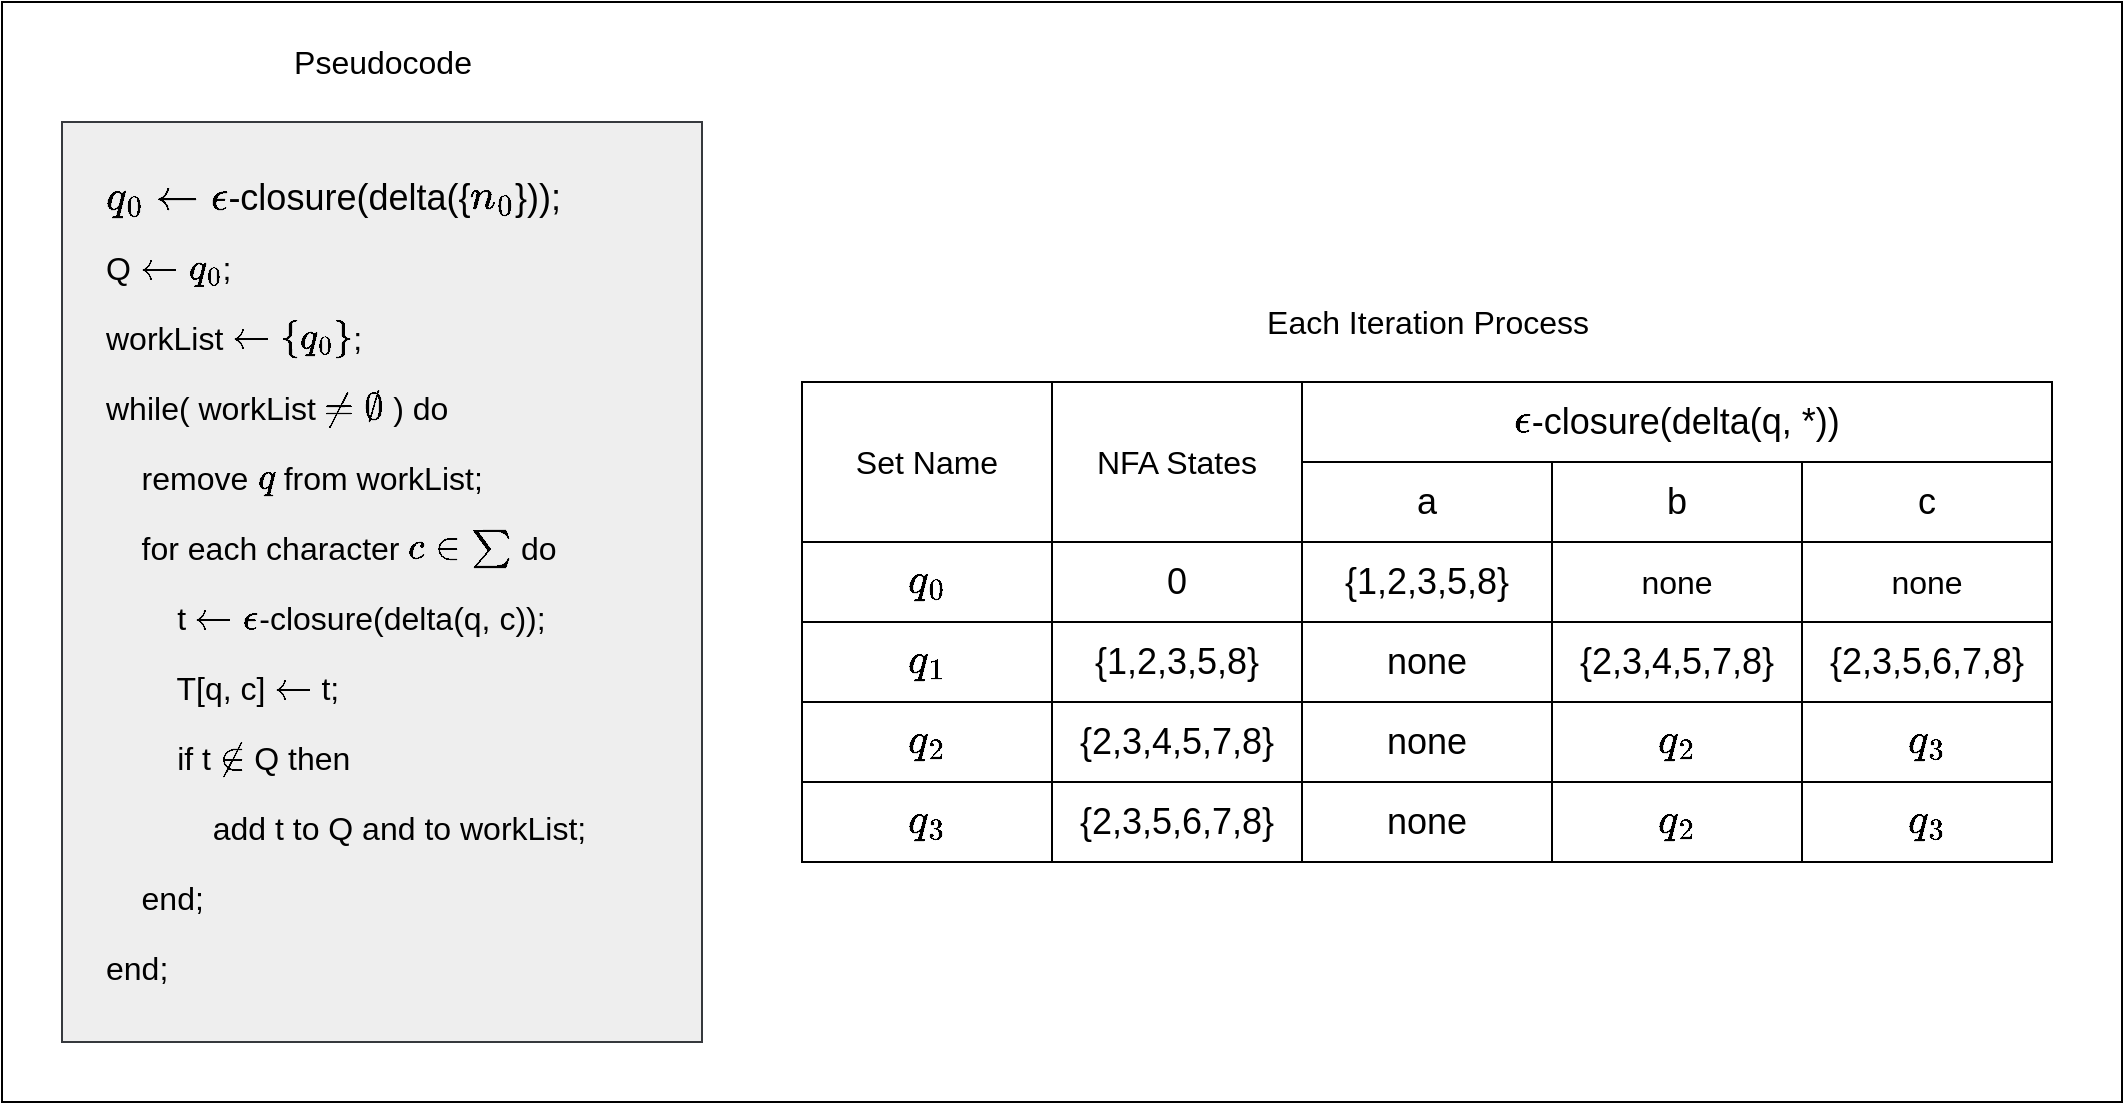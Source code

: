 <mxfile version="13.7.9" type="device" pages="2"><diagram id="bB_Vkok3qS1afVQhDQl5" name="子集构造法-1"><mxGraphModel dx="2253" dy="905" grid="1" gridSize="10" guides="1" tooltips="1" connect="1" arrows="1" fold="1" page="1" pageScale="1" pageWidth="827" pageHeight="1169" math="1" shadow="0"><root><mxCell id="0"/><mxCell id="1" parent="0"/><mxCell id="G4eUUItjDkP1WKVgEsKo-96" value="" style="rounded=0;whiteSpace=wrap;html=1;strokeColor=#000000;" parent="1" vertex="1"><mxGeometry x="-10" y="120" width="1060" height="550" as="geometry"/></mxCell><mxCell id="G4eUUItjDkP1WKVgEsKo-92" value="&lt;font style=&quot;font-size: 16px&quot;&gt;Pseudocode&lt;/font&gt;" style="text;html=1;strokeColor=none;fillColor=none;align=center;verticalAlign=middle;whiteSpace=wrap;rounded=0;" parent="1" vertex="1"><mxGeometry x="117.5" y="140" width="125" height="20" as="geometry"/></mxCell><mxCell id="G4eUUItjDkP1WKVgEsKo-9" value="" style="rounded=0;whiteSpace=wrap;html=1;strokeColor=#36393d;fillColor=#eeeeee;" parent="1" vertex="1"><mxGeometry x="20" y="180" width="320" height="460" as="geometry"/></mxCell><mxCell id="G4eUUItjDkP1WKVgEsKo-10" value="" style="group" parent="1" vertex="1" connectable="0"><mxGeometry x="40" y="200" width="340" height="420" as="geometry"/></mxCell><mxCell id="R0PcnRKCldJvaUuU9bt2-1" value="&lt;font style=&quot;font-size: 18px&quot;&gt;\( q_0 \leftarrow&amp;nbsp; \epsilon \)-closure(delta({\(n_0\)}));&lt;/font&gt;" style="text;html=1;fillColor=none;align=left;verticalAlign=middle;whiteSpace=wrap;rounded=0;" parent="G4eUUItjDkP1WKVgEsKo-10" vertex="1"><mxGeometry width="340" height="35" as="geometry"/></mxCell><mxCell id="R0PcnRKCldJvaUuU9bt2-2" value="&lt;font style=&quot;font-size: 16px&quot;&gt;Q \( \leftarrow q_0 \);&lt;/font&gt;" style="text;html=1;fillColor=none;align=left;verticalAlign=middle;whiteSpace=wrap;rounded=0;" parent="G4eUUItjDkP1WKVgEsKo-10" vertex="1"><mxGeometry y="35" width="340" height="35" as="geometry"/></mxCell><mxCell id="R0PcnRKCldJvaUuU9bt2-3" value="&lt;font style=&quot;font-size: 16px&quot;&gt;workList \( \leftarrow \{ q_0 \} \);&lt;/font&gt;" style="text;html=1;fillColor=none;align=left;verticalAlign=middle;whiteSpace=wrap;rounded=0;" parent="G4eUUItjDkP1WKVgEsKo-10" vertex="1"><mxGeometry y="70" width="340" height="35" as="geometry"/></mxCell><mxCell id="R0PcnRKCldJvaUuU9bt2-4" value="&lt;font style=&quot;font-size: 16px&quot;&gt;while( workList \(&amp;nbsp; \neq&amp;nbsp; \emptyset&amp;nbsp;\)&amp;nbsp;&lt;/font&gt;&lt;span style=&quot;font-size: 16px&quot;&gt;) do&lt;/span&gt;" style="text;html=1;fillColor=none;align=left;verticalAlign=middle;whiteSpace=wrap;rounded=0;" parent="G4eUUItjDkP1WKVgEsKo-10" vertex="1"><mxGeometry y="105" width="340" height="35" as="geometry"/></mxCell><mxCell id="G4eUUItjDkP1WKVgEsKo-1" value="&lt;span style=&quot;font-size: 16px&quot;&gt;&amp;nbsp; &amp;nbsp; remove \(q\) from workList;&lt;/span&gt;" style="text;html=1;fillColor=none;align=left;verticalAlign=middle;whiteSpace=wrap;rounded=0;" parent="G4eUUItjDkP1WKVgEsKo-10" vertex="1"><mxGeometry y="140" width="340" height="35" as="geometry"/></mxCell><mxCell id="G4eUUItjDkP1WKVgEsKo-2" value="&lt;span style=&quot;font-size: 16px&quot;&gt;&amp;nbsp; &amp;nbsp; for each character \( c \in \sum \) do&lt;/span&gt;" style="text;html=1;fillColor=none;align=left;verticalAlign=middle;whiteSpace=wrap;rounded=0;" parent="G4eUUItjDkP1WKVgEsKo-10" vertex="1"><mxGeometry y="175" width="340" height="35" as="geometry"/></mxCell><mxCell id="G4eUUItjDkP1WKVgEsKo-3" value="&lt;span style=&quot;font-size: 16px&quot;&gt;&amp;nbsp; &amp;nbsp; &amp;nbsp; &amp;nbsp; t \( \leftarrow \epsilon \)-closure(delta(q, c));&lt;/span&gt;" style="text;html=1;fillColor=none;align=left;verticalAlign=middle;whiteSpace=wrap;rounded=0;" parent="G4eUUItjDkP1WKVgEsKo-10" vertex="1"><mxGeometry y="210" width="340" height="35" as="geometry"/></mxCell><mxCell id="G4eUUItjDkP1WKVgEsKo-4" value="&lt;span style=&quot;font-size: 16px&quot;&gt;&amp;nbsp; &amp;nbsp; &amp;nbsp; &amp;nbsp; T[q, c] \( \leftarrow \) t;&lt;/span&gt;" style="text;html=1;fillColor=none;align=left;verticalAlign=middle;whiteSpace=wrap;rounded=0;" parent="G4eUUItjDkP1WKVgEsKo-10" vertex="1"><mxGeometry y="245" width="340" height="35" as="geometry"/></mxCell><mxCell id="G4eUUItjDkP1WKVgEsKo-5" value="&lt;span style=&quot;font-size: 16px&quot;&gt;&amp;nbsp; &amp;nbsp; &amp;nbsp; &amp;nbsp; if t \( \notin \) Q then&lt;/span&gt;" style="text;html=1;fillColor=none;align=left;verticalAlign=middle;whiteSpace=wrap;rounded=0;" parent="G4eUUItjDkP1WKVgEsKo-10" vertex="1"><mxGeometry y="280" width="340" height="35" as="geometry"/></mxCell><mxCell id="G4eUUItjDkP1WKVgEsKo-6" value="&lt;span style=&quot;font-size: 16px&quot;&gt;&amp;nbsp; &amp;nbsp; &amp;nbsp; &amp;nbsp; &amp;nbsp; &amp;nbsp; add t to Q and to workList;&lt;/span&gt;" style="text;html=1;fillColor=none;align=left;verticalAlign=middle;whiteSpace=wrap;rounded=0;" parent="G4eUUItjDkP1WKVgEsKo-10" vertex="1"><mxGeometry y="315" width="340" height="35" as="geometry"/></mxCell><mxCell id="G4eUUItjDkP1WKVgEsKo-7" value="&lt;span style=&quot;font-size: 16px&quot;&gt;&amp;nbsp; &amp;nbsp; end;&lt;/span&gt;" style="text;html=1;fillColor=none;align=left;verticalAlign=middle;whiteSpace=wrap;rounded=0;" parent="G4eUUItjDkP1WKVgEsKo-10" vertex="1"><mxGeometry y="350" width="340" height="35" as="geometry"/></mxCell><mxCell id="G4eUUItjDkP1WKVgEsKo-8" value="&lt;span style=&quot;font-size: 16px&quot;&gt;end;&lt;/span&gt;" style="text;html=1;fillColor=none;align=left;verticalAlign=middle;whiteSpace=wrap;rounded=0;" parent="G4eUUItjDkP1WKVgEsKo-10" vertex="1"><mxGeometry y="385" width="340" height="35" as="geometry"/></mxCell><mxCell id="G4eUUItjDkP1WKVgEsKo-11" value="" style="shape=table;html=1;whiteSpace=wrap;startSize=0;container=1;collapsible=0;childLayout=tableLayout;" parent="1" vertex="1"><mxGeometry x="390" y="390" width="625" height="160" as="geometry"/></mxCell><mxCell id="G4eUUItjDkP1WKVgEsKo-17" value="" style="shape=partialRectangle;html=1;whiteSpace=wrap;collapsible=0;dropTarget=0;pointerEvents=0;fillColor=none;top=0;left=0;bottom=0;right=0;points=[[0,0.5],[1,0.5]];portConstraint=eastwest;" parent="G4eUUItjDkP1WKVgEsKo-11" vertex="1"><mxGeometry width="625" height="40" as="geometry"/></mxCell><mxCell id="G4eUUItjDkP1WKVgEsKo-18" value="&lt;font style=&quot;font-size: 18px&quot;&gt;\( q_0 \)&lt;/font&gt;" style="shape=partialRectangle;html=1;whiteSpace=wrap;connectable=0;overflow=hidden;fillColor=none;top=0;left=0;bottom=0;right=0;" parent="G4eUUItjDkP1WKVgEsKo-17" vertex="1"><mxGeometry width="125" height="40" as="geometry"/></mxCell><mxCell id="G4eUUItjDkP1WKVgEsKo-19" value="&lt;font style=&quot;font-size: 18px&quot;&gt;0&lt;/font&gt;" style="shape=partialRectangle;html=1;whiteSpace=wrap;connectable=0;overflow=hidden;fillColor=none;top=0;left=0;bottom=0;right=0;" parent="G4eUUItjDkP1WKVgEsKo-17" vertex="1"><mxGeometry x="125" width="125" height="40" as="geometry"/></mxCell><mxCell id="G4eUUItjDkP1WKVgEsKo-20" value="&lt;span style=&quot;font-size: 18px&quot;&gt;{1,2,3,5,8}&lt;/span&gt;" style="shape=partialRectangle;html=1;whiteSpace=wrap;connectable=0;overflow=hidden;fillColor=none;top=0;left=0;bottom=0;right=0;" parent="G4eUUItjDkP1WKVgEsKo-17" vertex="1"><mxGeometry x="250" width="125" height="40" as="geometry"/></mxCell><mxCell id="G4eUUItjDkP1WKVgEsKo-21" value="&lt;span style=&quot;font-size: 16px&quot;&gt;none&lt;/span&gt;" style="shape=partialRectangle;html=1;whiteSpace=wrap;connectable=0;overflow=hidden;fillColor=none;top=0;left=0;bottom=0;right=0;" parent="G4eUUItjDkP1WKVgEsKo-17" vertex="1"><mxGeometry x="375" width="125" height="40" as="geometry"/></mxCell><mxCell id="G4eUUItjDkP1WKVgEsKo-70" value="&lt;span style=&quot;font-size: 16px&quot;&gt;none&lt;/span&gt;" style="shape=partialRectangle;html=1;whiteSpace=wrap;connectable=0;overflow=hidden;fillColor=none;top=0;left=0;bottom=0;right=0;" parent="G4eUUItjDkP1WKVgEsKo-17" vertex="1"><mxGeometry x="500" width="125" height="40" as="geometry"/></mxCell><mxCell id="G4eUUItjDkP1WKVgEsKo-22" value="" style="shape=partialRectangle;html=1;whiteSpace=wrap;collapsible=0;dropTarget=0;pointerEvents=0;fillColor=none;top=0;left=0;bottom=0;right=0;points=[[0,0.5],[1,0.5]];portConstraint=eastwest;" parent="G4eUUItjDkP1WKVgEsKo-11" vertex="1"><mxGeometry y="40" width="625" height="40" as="geometry"/></mxCell><mxCell id="G4eUUItjDkP1WKVgEsKo-23" value="&lt;font style=&quot;font-size: 18px&quot;&gt;\( q_1 \)&lt;/font&gt;" style="shape=partialRectangle;html=1;whiteSpace=wrap;connectable=0;overflow=hidden;fillColor=none;top=0;left=0;bottom=0;right=0;" parent="G4eUUItjDkP1WKVgEsKo-22" vertex="1"><mxGeometry width="125" height="40" as="geometry"/></mxCell><mxCell id="G4eUUItjDkP1WKVgEsKo-24" value="&lt;font style=&quot;font-size: 18px&quot;&gt;{1,2,3,5,8}&lt;/font&gt;" style="shape=partialRectangle;html=1;whiteSpace=wrap;connectable=0;overflow=hidden;fillColor=none;top=0;left=0;bottom=0;right=0;" parent="G4eUUItjDkP1WKVgEsKo-22" vertex="1"><mxGeometry x="125" width="125" height="40" as="geometry"/></mxCell><mxCell id="G4eUUItjDkP1WKVgEsKo-25" value="&lt;font style=&quot;font-size: 18px&quot;&gt;none&lt;/font&gt;" style="shape=partialRectangle;html=1;whiteSpace=wrap;connectable=0;overflow=hidden;fillColor=none;top=0;left=0;bottom=0;right=0;" parent="G4eUUItjDkP1WKVgEsKo-22" vertex="1"><mxGeometry x="250" width="125" height="40" as="geometry"/></mxCell><mxCell id="G4eUUItjDkP1WKVgEsKo-26" value="&lt;font style=&quot;font-size: 18px&quot;&gt;{2,3,4,5,7,8}&lt;/font&gt;" style="shape=partialRectangle;html=1;whiteSpace=wrap;connectable=0;overflow=hidden;fillColor=none;top=0;left=0;bottom=0;right=0;" parent="G4eUUItjDkP1WKVgEsKo-22" vertex="1"><mxGeometry x="375" width="125" height="40" as="geometry"/></mxCell><mxCell id="G4eUUItjDkP1WKVgEsKo-71" value="&lt;font style=&quot;font-size: 18px&quot;&gt;{2,3,5,6,7,8}&lt;/font&gt;" style="shape=partialRectangle;html=1;whiteSpace=wrap;connectable=0;overflow=hidden;fillColor=none;top=0;left=0;bottom=0;right=0;" parent="G4eUUItjDkP1WKVgEsKo-22" vertex="1"><mxGeometry x="500" width="125" height="40" as="geometry"/></mxCell><mxCell id="G4eUUItjDkP1WKVgEsKo-74" value="" style="shape=partialRectangle;html=1;whiteSpace=wrap;collapsible=0;dropTarget=0;pointerEvents=0;fillColor=none;top=0;left=0;bottom=0;right=0;points=[[0,0.5],[1,0.5]];portConstraint=eastwest;" parent="G4eUUItjDkP1WKVgEsKo-11" vertex="1"><mxGeometry y="80" width="625" height="40" as="geometry"/></mxCell><mxCell id="G4eUUItjDkP1WKVgEsKo-75" value="&lt;font style=&quot;font-size: 18px&quot;&gt;\( q_2 \)&lt;/font&gt;" style="shape=partialRectangle;html=1;whiteSpace=wrap;connectable=0;overflow=hidden;fillColor=none;top=0;left=0;bottom=0;right=0;" parent="G4eUUItjDkP1WKVgEsKo-74" vertex="1"><mxGeometry width="125" height="40" as="geometry"/></mxCell><mxCell id="G4eUUItjDkP1WKVgEsKo-76" value="&lt;font style=&quot;font-size: 18px&quot;&gt;{2,3,4,5,7,8}&lt;/font&gt;" style="shape=partialRectangle;html=1;whiteSpace=wrap;connectable=0;overflow=hidden;fillColor=none;top=0;left=0;bottom=0;right=0;" parent="G4eUUItjDkP1WKVgEsKo-74" vertex="1"><mxGeometry x="125" width="125" height="40" as="geometry"/></mxCell><mxCell id="G4eUUItjDkP1WKVgEsKo-77" value="&lt;font style=&quot;font-size: 18px&quot;&gt;none&lt;/font&gt;" style="shape=partialRectangle;html=1;whiteSpace=wrap;connectable=0;overflow=hidden;fillColor=none;top=0;left=0;bottom=0;right=0;" parent="G4eUUItjDkP1WKVgEsKo-74" vertex="1"><mxGeometry x="250" width="125" height="40" as="geometry"/></mxCell><mxCell id="G4eUUItjDkP1WKVgEsKo-78" value="&lt;span style=&quot;font-size: 18px&quot;&gt;\( q_2 \)&lt;/span&gt;" style="shape=partialRectangle;html=1;whiteSpace=wrap;connectable=0;overflow=hidden;fillColor=none;top=0;left=0;bottom=0;right=0;" parent="G4eUUItjDkP1WKVgEsKo-74" vertex="1"><mxGeometry x="375" width="125" height="40" as="geometry"/></mxCell><mxCell id="G4eUUItjDkP1WKVgEsKo-79" value="&lt;span style=&quot;font-size: 18px&quot;&gt;\( q_3 \)&lt;/span&gt;" style="shape=partialRectangle;html=1;whiteSpace=wrap;connectable=0;overflow=hidden;fillColor=none;top=0;left=0;bottom=0;right=0;" parent="G4eUUItjDkP1WKVgEsKo-74" vertex="1"><mxGeometry x="500" width="125" height="40" as="geometry"/></mxCell><mxCell id="G4eUUItjDkP1WKVgEsKo-80" value="" style="shape=partialRectangle;html=1;whiteSpace=wrap;collapsible=0;dropTarget=0;pointerEvents=0;fillColor=none;top=0;left=0;bottom=0;right=0;points=[[0,0.5],[1,0.5]];portConstraint=eastwest;" parent="G4eUUItjDkP1WKVgEsKo-11" vertex="1"><mxGeometry y="120" width="625" height="40" as="geometry"/></mxCell><mxCell id="G4eUUItjDkP1WKVgEsKo-81" value="&lt;font style=&quot;font-size: 18px&quot;&gt;\( q_3 \)&lt;/font&gt;" style="shape=partialRectangle;html=1;whiteSpace=wrap;connectable=0;overflow=hidden;fillColor=none;top=0;left=0;bottom=0;right=0;" parent="G4eUUItjDkP1WKVgEsKo-80" vertex="1"><mxGeometry width="125" height="40" as="geometry"/></mxCell><mxCell id="G4eUUItjDkP1WKVgEsKo-82" value="&lt;font style=&quot;font-size: 18px&quot;&gt;{2,3,5,6,7,8}&lt;/font&gt;" style="shape=partialRectangle;html=1;whiteSpace=wrap;connectable=0;overflow=hidden;fillColor=none;top=0;left=0;bottom=0;right=0;" parent="G4eUUItjDkP1WKVgEsKo-80" vertex="1"><mxGeometry x="125" width="125" height="40" as="geometry"/></mxCell><mxCell id="G4eUUItjDkP1WKVgEsKo-83" value="&lt;font style=&quot;font-size: 18px&quot;&gt;none&lt;/font&gt;" style="shape=partialRectangle;html=1;whiteSpace=wrap;connectable=0;overflow=hidden;fillColor=none;top=0;left=0;bottom=0;right=0;" parent="G4eUUItjDkP1WKVgEsKo-80" vertex="1"><mxGeometry x="250" width="125" height="40" as="geometry"/></mxCell><mxCell id="G4eUUItjDkP1WKVgEsKo-84" value="&lt;span style=&quot;font-size: 18px&quot;&gt;\( q_2 \)&lt;/span&gt;" style="shape=partialRectangle;html=1;whiteSpace=wrap;connectable=0;overflow=hidden;fillColor=none;top=0;left=0;bottom=0;right=0;" parent="G4eUUItjDkP1WKVgEsKo-80" vertex="1"><mxGeometry x="375" width="125" height="40" as="geometry"/></mxCell><mxCell id="G4eUUItjDkP1WKVgEsKo-85" value="&lt;span style=&quot;font-size: 18px&quot;&gt;\( q_3 \)&lt;/span&gt;" style="shape=partialRectangle;html=1;whiteSpace=wrap;connectable=0;overflow=hidden;fillColor=none;top=0;left=0;bottom=0;right=0;" parent="G4eUUItjDkP1WKVgEsKo-80" vertex="1"><mxGeometry x="500" width="125" height="40" as="geometry"/></mxCell><mxCell id="G4eUUItjDkP1WKVgEsKo-86" value="&lt;span style=&quot;font-size: 18px&quot;&gt;c&lt;/span&gt;" style="rounded=0;whiteSpace=wrap;html=1;strokeColor=#000000;" parent="1" vertex="1"><mxGeometry x="890" y="350" width="125" height="40" as="geometry"/></mxCell><mxCell id="G4eUUItjDkP1WKVgEsKo-87" value="&lt;span style=&quot;font-size: 18px&quot;&gt;b&lt;/span&gt;" style="rounded=0;whiteSpace=wrap;html=1;strokeColor=#000000;" parent="1" vertex="1"><mxGeometry x="765" y="350" width="125" height="40" as="geometry"/></mxCell><mxCell id="G4eUUItjDkP1WKVgEsKo-88" value="&lt;span style=&quot;font-size: 18px&quot;&gt;a&lt;/span&gt;" style="rounded=0;whiteSpace=wrap;html=1;strokeColor=#000000;" parent="1" vertex="1"><mxGeometry x="640" y="350" width="125" height="40" as="geometry"/></mxCell><mxCell id="G4eUUItjDkP1WKVgEsKo-89" value="&lt;font style=&quot;font-size: 16px&quot;&gt;NFA States&lt;/font&gt;" style="rounded=0;whiteSpace=wrap;html=1;strokeColor=#000000;" parent="1" vertex="1"><mxGeometry x="515" y="310" width="125" height="80" as="geometry"/></mxCell><mxCell id="G4eUUItjDkP1WKVgEsKo-90" value="&lt;font style=&quot;font-size: 16px&quot;&gt;Set Name&lt;/font&gt;" style="rounded=0;whiteSpace=wrap;html=1;strokeColor=#000000;" parent="1" vertex="1"><mxGeometry x="390" y="310" width="125" height="80" as="geometry"/></mxCell><mxCell id="G4eUUItjDkP1WKVgEsKo-91" value="&lt;span style=&quot;font-size: 18px&quot;&gt;\( \epsilon \)-closure(delta(q, *))&lt;/span&gt;" style="rounded=0;whiteSpace=wrap;html=1;strokeColor=#000000;" parent="1" vertex="1"><mxGeometry x="640" y="310" width="375" height="40" as="geometry"/></mxCell><mxCell id="G4eUUItjDkP1WKVgEsKo-93" value="&lt;font style=&quot;font-size: 16px&quot;&gt;Each Iteration Process&lt;/font&gt;" style="text;html=1;strokeColor=none;fillColor=none;align=center;verticalAlign=middle;whiteSpace=wrap;rounded=0;" parent="1" vertex="1"><mxGeometry x="600.63" y="270" width="203.75" height="20" as="geometry"/></mxCell></root></mxGraphModel></diagram><diagram id="KF6TbmBe6xgAVOgOIOzn" name="Hopcroft算法"><mxGraphModel dx="1426" dy="905" grid="1" gridSize="10" guides="1" tooltips="1" connect="1" arrows="1" fold="1" page="1" pageScale="1" pageWidth="827" pageHeight="1169" math="0" shadow="0"><root><mxCell id="tvPSD_g3Am9C1eUfHDXC-0"/><mxCell id="tvPSD_g3Am9C1eUfHDXC-1" parent="tvPSD_g3Am9C1eUfHDXC-0"/></root></mxGraphModel></diagram></mxfile>